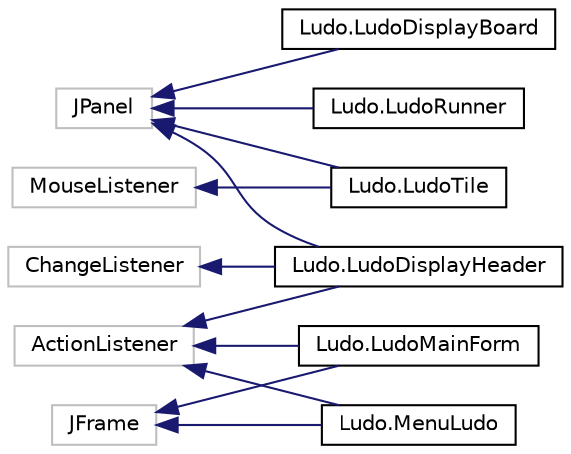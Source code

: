 digraph "Graphical Class Hierarchy"
{
  edge [fontname="Helvetica",fontsize="10",labelfontname="Helvetica",labelfontsize="10"];
  node [fontname="Helvetica",fontsize="10",shape=record];
  rankdir="LR";
  Node1 [label="ActionListener",height=0.2,width=0.4,color="grey75", fillcolor="white", style="filled"];
  Node1 -> Node2 [dir="back",color="midnightblue",fontsize="10",style="solid",fontname="Helvetica"];
  Node2 [label="Ludo.LudoDisplayHeader",height=0.2,width=0.4,color="black", fillcolor="white", style="filled",URL="$class_ludo_1_1_ludo_display_header.html",tooltip="Shows information to user about Kablewie board. "];
  Node1 -> Node3 [dir="back",color="midnightblue",fontsize="10",style="solid",fontname="Helvetica"];
  Node3 [label="Ludo.LudoMainForm",height=0.2,width=0.4,color="black", fillcolor="white", style="filled",URL="$class_ludo_1_1_ludo_main_form.html",tooltip="Displays the main form of the game. "];
  Node1 -> Node4 [dir="back",color="midnightblue",fontsize="10",style="solid",fontname="Helvetica"];
  Node4 [label="Ludo.MenuLudo",height=0.2,width=0.4,color="black", fillcolor="white", style="filled",URL="$class_ludo_1_1_menu_ludo.html",tooltip="Shows a dialogue where we set the players for the ludo game. "];
  Node5 [label="ChangeListener",height=0.2,width=0.4,color="grey75", fillcolor="white", style="filled"];
  Node5 -> Node2 [dir="back",color="midnightblue",fontsize="10",style="solid",fontname="Helvetica"];
  Node6 [label="JPanel",height=0.2,width=0.4,color="grey75", fillcolor="white", style="filled"];
  Node6 -> Node7 [dir="back",color="midnightblue",fontsize="10",style="solid",fontname="Helvetica"];
  Node7 [label="Ludo.LudoDisplayBoard",height=0.2,width=0.4,color="black", fillcolor="white", style="filled",URL="$class_ludo_1_1_ludo_display_board.html",tooltip="Displays tiles in a grid and handles user interaction. "];
  Node6 -> Node2 [dir="back",color="midnightblue",fontsize="10",style="solid",fontname="Helvetica"];
  Node6 -> Node8 [dir="back",color="midnightblue",fontsize="10",style="solid",fontname="Helvetica"];
  Node8 [label="Ludo.LudoRunner",height=0.2,width=0.4,color="black", fillcolor="white", style="filled",URL="$class_ludo_1_1_ludo_runner.html",tooltip="Class implementing the runners which will play on the board for the players. "];
  Node6 -> Node9 [dir="back",color="midnightblue",fontsize="10",style="solid",fontname="Helvetica"];
  Node9 [label="Ludo.LudoTile",height=0.2,width=0.4,color="black", fillcolor="white", style="filled",URL="$class_ludo_1_1_ludo_tile.html",tooltip="Is an abstract implementation of the tile classes. "];
  Node10 [label="MouseListener",height=0.2,width=0.4,color="grey75", fillcolor="white", style="filled"];
  Node10 -> Node9 [dir="back",color="midnightblue",fontsize="10",style="solid",fontname="Helvetica"];
  Node11 [label="JFrame",height=0.2,width=0.4,color="grey75", fillcolor="white", style="filled"];
  Node11 -> Node3 [dir="back",color="midnightblue",fontsize="10",style="solid",fontname="Helvetica"];
  Node11 -> Node4 [dir="back",color="midnightblue",fontsize="10",style="solid",fontname="Helvetica"];
}
